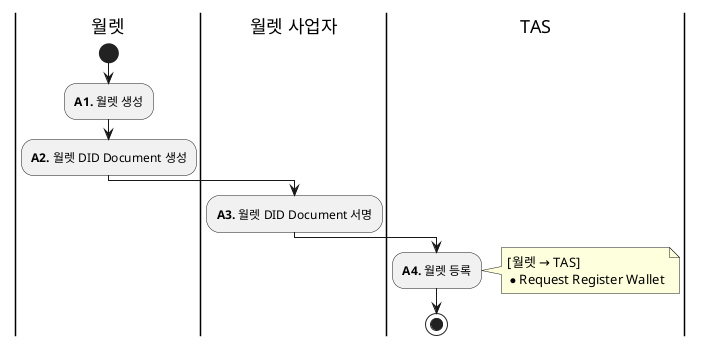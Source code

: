 @startuml proc_register_wallet
|월렛|
start
:**A1.** 월렛 생성;
:**A2.** 월렛 DID Document 생성;

|월렛 사업자|
:**A3.** 월렛 DID Document 서명;

|TAS|
:**A4.** 월렛 등록;
note right
    [월렛 → TAS]
    * Request Register Wallet
end note
stop
@enduml

--------------------------------------------------------------------------------

@startuml proc_reigster_user
start

:**B1.** 사용자 등록 시작 요청;
note right
    [인가앱 → TAS]
    * Propose Register User
end note

:**B2.** ECDH;
note right
    [인가앱 → TAS]
    * Request ECDH
end note

:**B3.** 월렛토큰, 서버토큰 생성;
note right
    [인가앱 → TAS]
    * Request Create Token
end note

:**B4.** 사용자 등록 요청;
note right
    [월렛 → TAS]
    * Request Register User
end note

:**B5.** 사용자 등록 완료;
note right
    [인가앱 → TAS]
    * Confirm Register User
end note

stop
@enduml

--------------------------------------------------------------------------------

@startuml proc_preparation
|발급 사업자 컨소시엄|
start
:**A1.** Claim 정의;
:**A2.** VC Schema 정의 및 게시;
:**A3.** Plan Manager 선정;
:**A4.** (Optional) 대표 발급자 선정;

|목록 사업자|
:**B1.** VC Plan 등록;
note right
    [목록 사업자 관리자 콘솔 및 API]
    * VC Plan 등록/수정/삭제
    * VC Plan 상태변경
end note

:**B2.** VC Plan 이슈어 등록;
note right
    [목록 사업자 관리자 콘솔 및 API]
    * 이슈어 등록/수정/삭제
    * 이슈어 상태변경
end note
stop
@enduml

--------------------------------------------------------------------------------

@startuml proc_issuance
start

fork
    partition "발급 사업자" {
        :**C1.1.** 발급 Offer 생성;
        :**C1.2.** 발급 Offer 발송(이메일, PUSH 등);
    }
fork again
    partition "인가앱" {
        :**C2.1.** VC Plan 검색 및 조회;
        note right
            [인가앱 → 목록 사업자]
            * List Category
            * Search VC Plan
            * List VC Plan
        end note

        :**C2.2.** 발급할 VC Plan 선택;
    }
end fork

:**D1.** 발급 시작 요청;
note right
    [인가앱 → TAS]
    * Propose Issue VC
end note

:**D2.** ECDH;
note right
    [인가앱 → TAS]
    * Request ECDH
end note

:**D3.** 월렛토큰, 서버토큰 생성;
note right
    [인가앱 → TAS]
    * Request Create Token
end note

:**D4.** Issue Profile 요청;
note right
    [인가앱 → TAS]
    * Request Issue Profile
end note

:**D5.** DID Auth 및 발급 요청;
note right
    [월렛 → TAS]
    * Request Issue VC
end note

:**D6.** 발급 완료;
note right
    [인가앱 → TAS]
    * Confirm Issue VC
end note

stop
@enduml

--------------------------------------------------------------------------------

@startuml proc_present
start

partition "Offer 단계 (Offering)" {
    :**B1.** 제출 Offer payload 생성;
    note right: out of scope

    :**B2.** 제출 Offer 송신;
    note right: out of scope

    :**B3.** 제출 Offer 수신;
    note right: out of scope
}

partition "제출 단계 (Presentation)" {
    :**C1.** VerifyProfile 요청;
    note right
        [인가앱, 응대장치 → 검증 사업자]
        * Request Profile
    end note

    :**C2.** VP 제출;
    note right
        [인가앱, 응대장치 → 검증 사업자]
        * Request Verify
    end note
}

stop
@enduml

